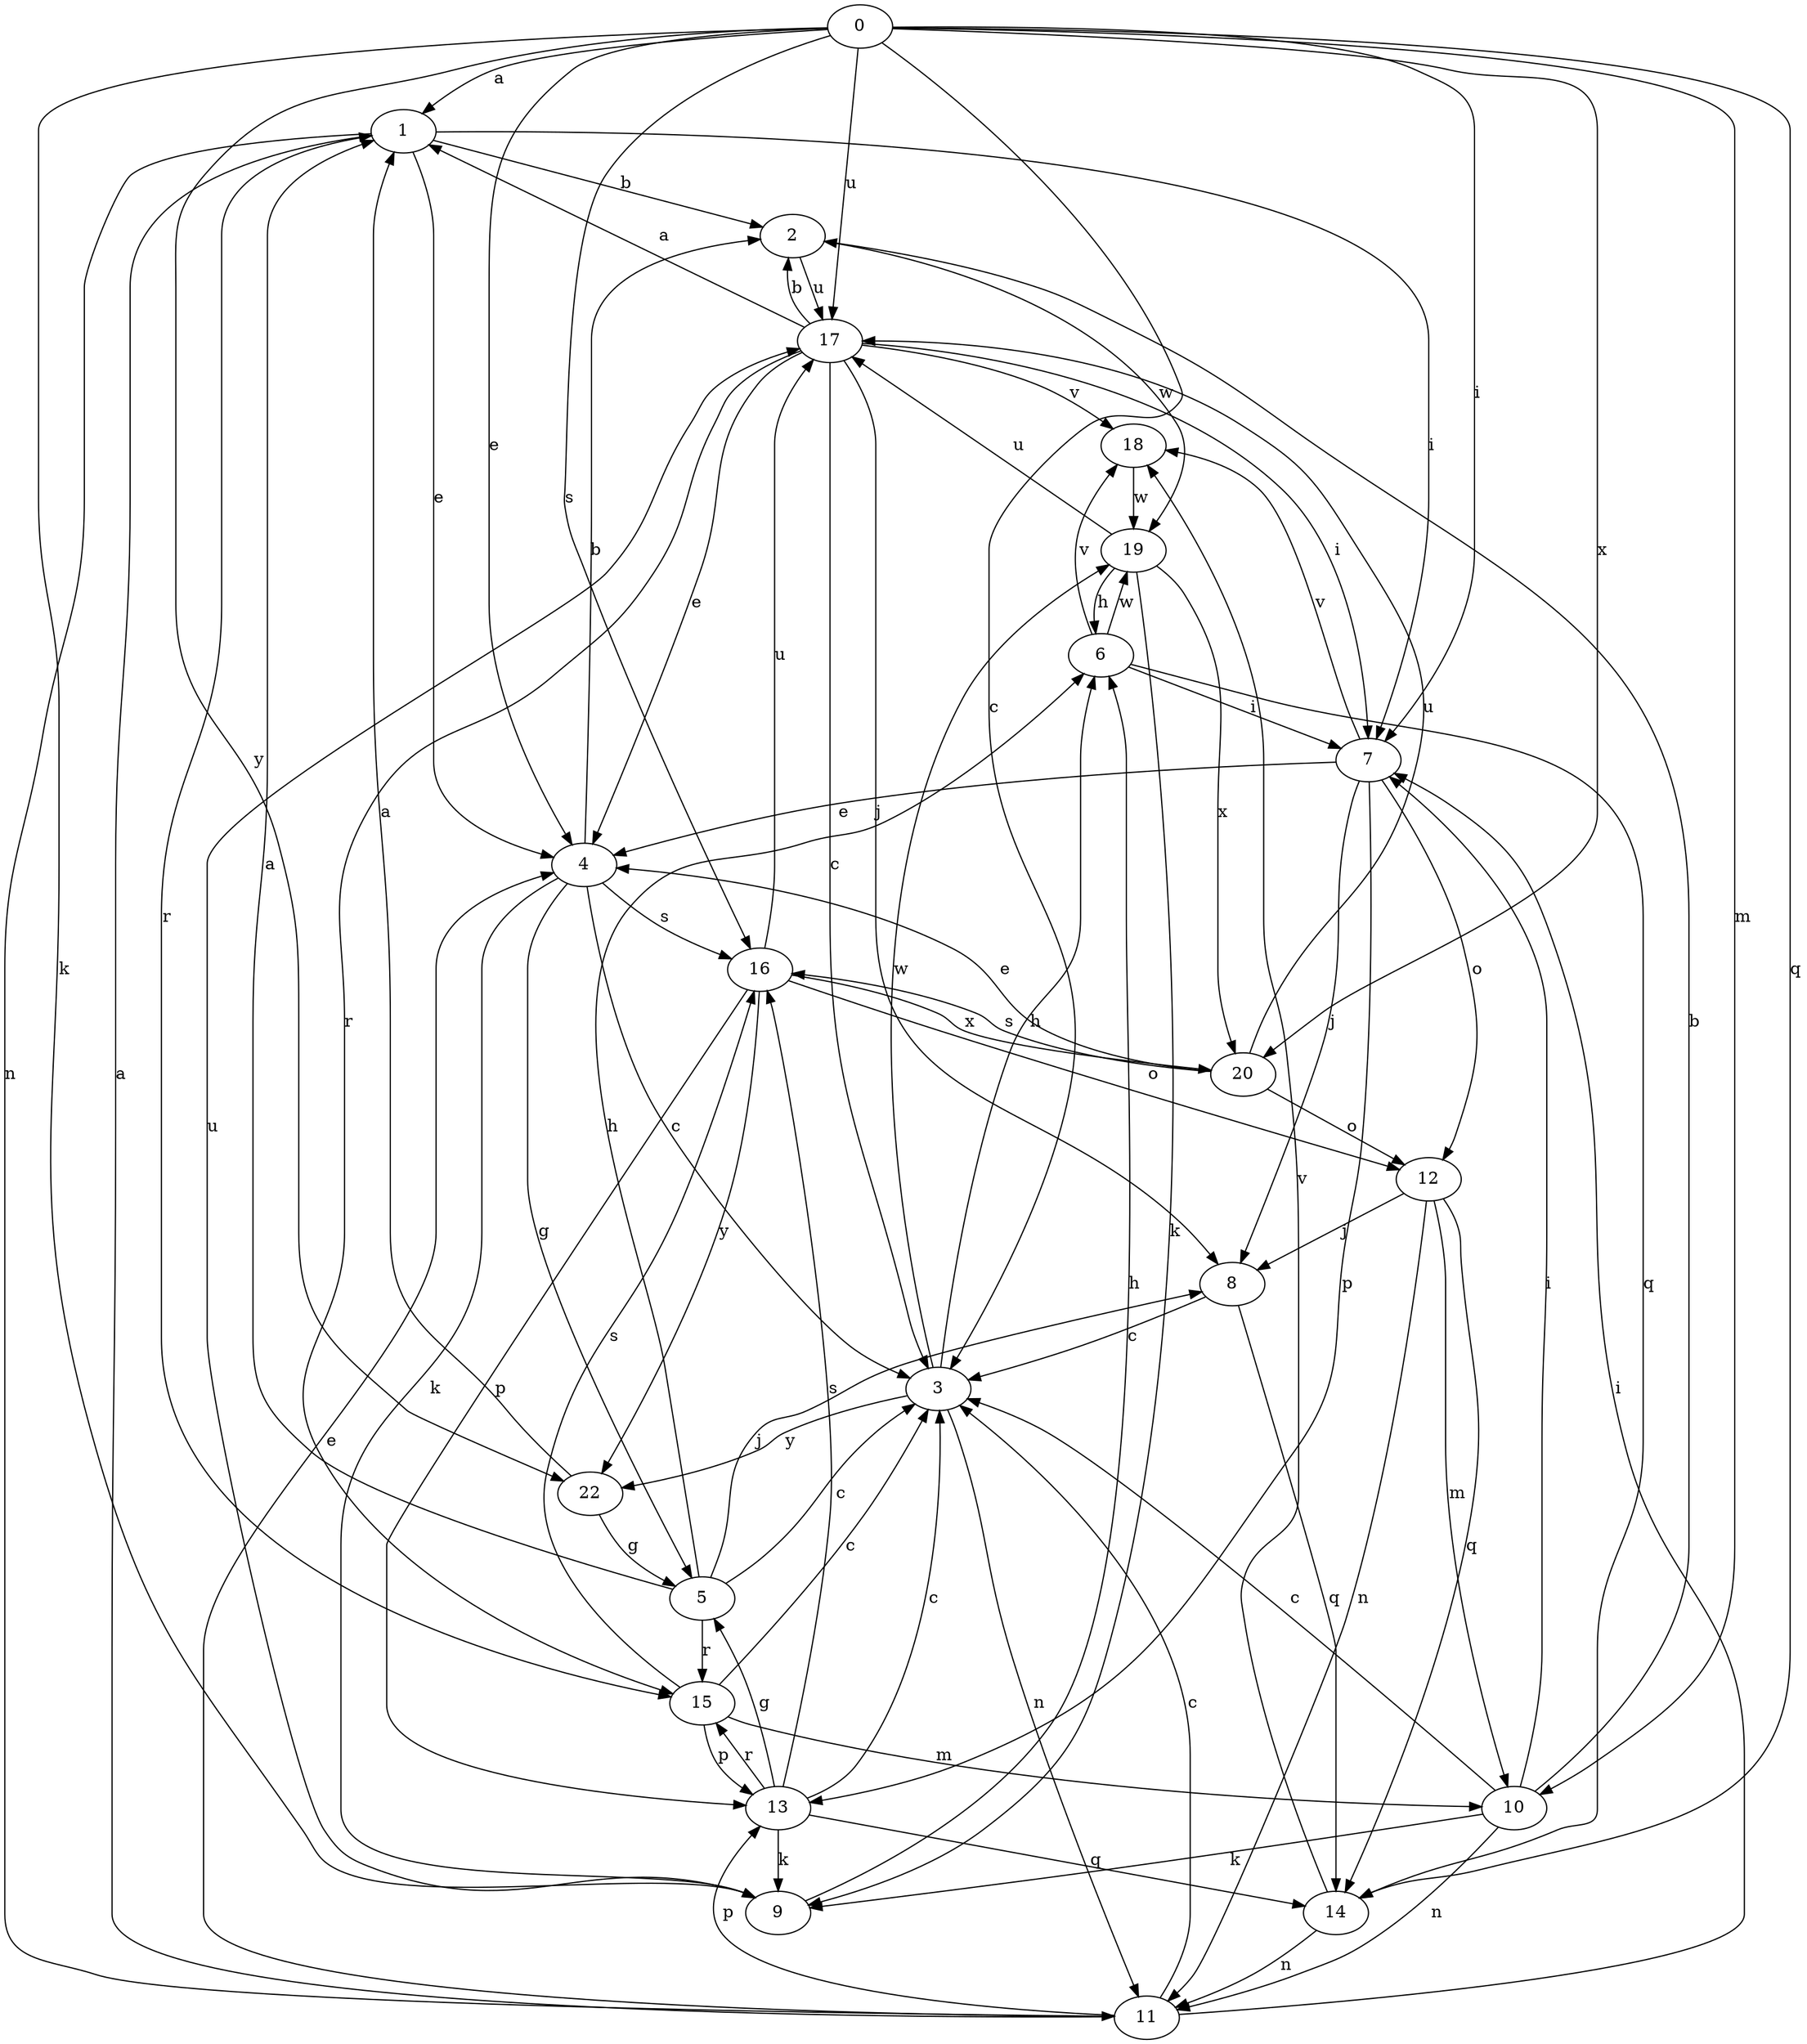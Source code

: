 strict digraph  {
1;
2;
0;
3;
4;
5;
6;
7;
8;
9;
10;
11;
12;
13;
14;
15;
16;
17;
18;
19;
20;
22;
1 -> 2  [label=b];
1 -> 4  [label=e];
1 -> 7  [label=i];
1 -> 11  [label=n];
1 -> 15  [label=r];
2 -> 17  [label=u];
2 -> 19  [label=w];
0 -> 1  [label=a];
0 -> 3  [label=c];
0 -> 4  [label=e];
0 -> 7  [label=i];
0 -> 9  [label=k];
0 -> 10  [label=m];
0 -> 14  [label=q];
0 -> 16  [label=s];
0 -> 17  [label=u];
0 -> 20  [label=x];
0 -> 22  [label=y];
3 -> 6  [label=h];
3 -> 11  [label=n];
3 -> 19  [label=w];
3 -> 22  [label=y];
4 -> 2  [label=b];
4 -> 3  [label=c];
4 -> 5  [label=g];
4 -> 9  [label=k];
4 -> 16  [label=s];
5 -> 1  [label=a];
5 -> 3  [label=c];
5 -> 6  [label=h];
5 -> 8  [label=j];
5 -> 15  [label=r];
6 -> 7  [label=i];
6 -> 14  [label=q];
6 -> 18  [label=v];
6 -> 19  [label=w];
7 -> 4  [label=e];
7 -> 8  [label=j];
7 -> 12  [label=o];
7 -> 13  [label=p];
7 -> 18  [label=v];
8 -> 3  [label=c];
8 -> 14  [label=q];
9 -> 6  [label=h];
9 -> 17  [label=u];
10 -> 2  [label=b];
10 -> 3  [label=c];
10 -> 7  [label=i];
10 -> 9  [label=k];
10 -> 11  [label=n];
11 -> 1  [label=a];
11 -> 3  [label=c];
11 -> 4  [label=e];
11 -> 7  [label=i];
11 -> 13  [label=p];
12 -> 8  [label=j];
12 -> 10  [label=m];
12 -> 11  [label=n];
12 -> 14  [label=q];
13 -> 3  [label=c];
13 -> 5  [label=g];
13 -> 9  [label=k];
13 -> 14  [label=q];
13 -> 15  [label=r];
13 -> 16  [label=s];
14 -> 11  [label=n];
14 -> 18  [label=v];
15 -> 3  [label=c];
15 -> 10  [label=m];
15 -> 13  [label=p];
15 -> 16  [label=s];
16 -> 12  [label=o];
16 -> 13  [label=p];
16 -> 17  [label=u];
16 -> 20  [label=x];
16 -> 22  [label=y];
17 -> 1  [label=a];
17 -> 2  [label=b];
17 -> 3  [label=c];
17 -> 4  [label=e];
17 -> 7  [label=i];
17 -> 8  [label=j];
17 -> 15  [label=r];
17 -> 18  [label=v];
18 -> 19  [label=w];
19 -> 6  [label=h];
19 -> 9  [label=k];
19 -> 17  [label=u];
19 -> 20  [label=x];
20 -> 4  [label=e];
20 -> 12  [label=o];
20 -> 16  [label=s];
20 -> 17  [label=u];
22 -> 1  [label=a];
22 -> 5  [label=g];
}
